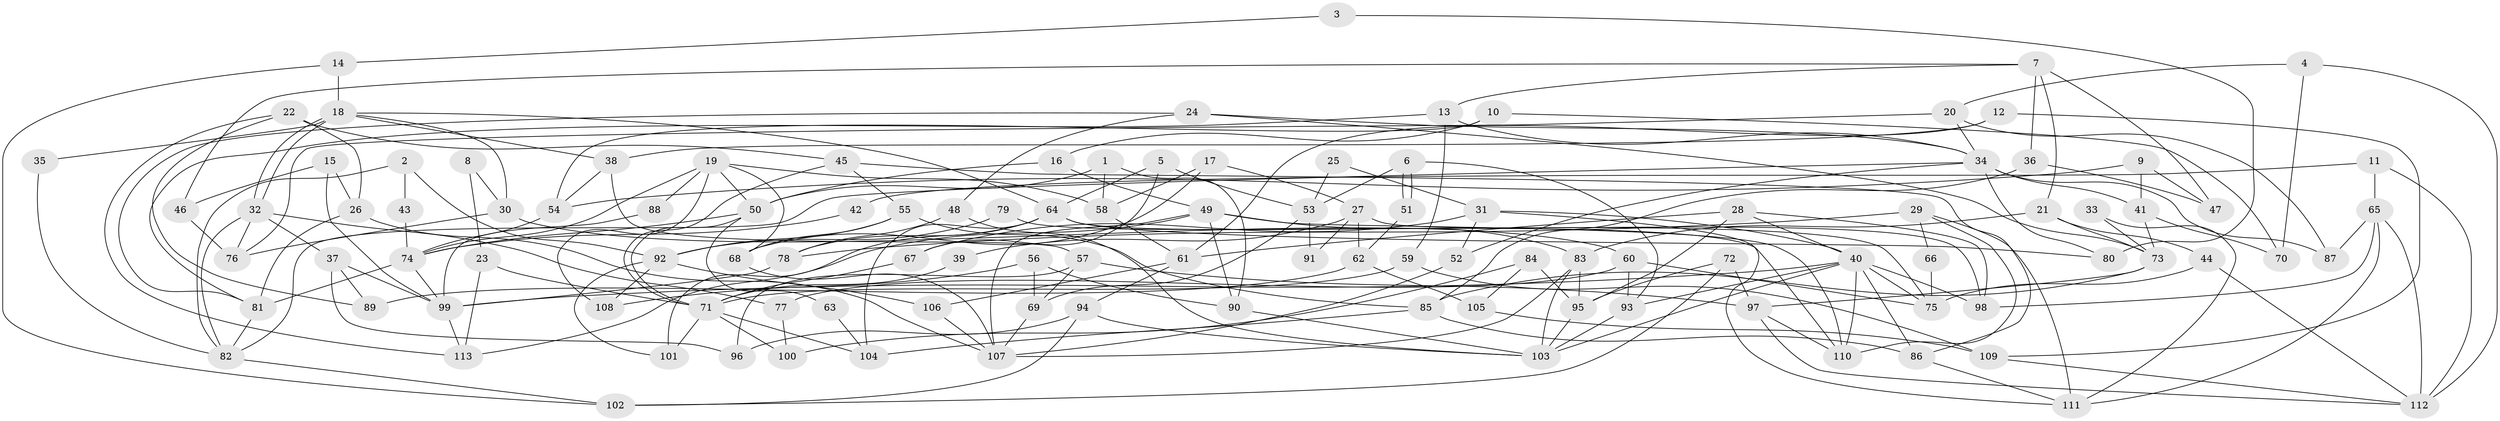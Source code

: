// coarse degree distribution, {2: 0.2, 7: 0.08888888888888889, 10: 0.044444444444444446, 3: 0.15555555555555556, 6: 0.08888888888888889, 9: 0.06666666666666667, 5: 0.06666666666666667, 4: 0.08888888888888889, 13: 0.022222222222222223, 8: 0.08888888888888889, 17: 0.022222222222222223, 16: 0.022222222222222223, 14: 0.022222222222222223, 11: 0.022222222222222223}
// Generated by graph-tools (version 1.1) at 2025/18/03/04/25 18:18:30]
// undirected, 113 vertices, 226 edges
graph export_dot {
graph [start="1"]
  node [color=gray90,style=filled];
  1;
  2;
  3;
  4;
  5;
  6;
  7;
  8;
  9;
  10;
  11;
  12;
  13;
  14;
  15;
  16;
  17;
  18;
  19;
  20;
  21;
  22;
  23;
  24;
  25;
  26;
  27;
  28;
  29;
  30;
  31;
  32;
  33;
  34;
  35;
  36;
  37;
  38;
  39;
  40;
  41;
  42;
  43;
  44;
  45;
  46;
  47;
  48;
  49;
  50;
  51;
  52;
  53;
  54;
  55;
  56;
  57;
  58;
  59;
  60;
  61;
  62;
  63;
  64;
  65;
  66;
  67;
  68;
  69;
  70;
  71;
  72;
  73;
  74;
  75;
  76;
  77;
  78;
  79;
  80;
  81;
  82;
  83;
  84;
  85;
  86;
  87;
  88;
  89;
  90;
  91;
  92;
  93;
  94;
  95;
  96;
  97;
  98;
  99;
  100;
  101;
  102;
  103;
  104;
  105;
  106;
  107;
  108;
  109;
  110;
  111;
  112;
  113;
  1 -- 50;
  1 -- 58;
  1 -- 90;
  2 -- 92;
  2 -- 82;
  2 -- 43;
  3 -- 80;
  3 -- 14;
  4 -- 112;
  4 -- 20;
  4 -- 70;
  5 -- 67;
  5 -- 53;
  5 -- 64;
  6 -- 93;
  6 -- 51;
  6 -- 51;
  6 -- 53;
  7 -- 13;
  7 -- 21;
  7 -- 36;
  7 -- 46;
  7 -- 47;
  8 -- 23;
  8 -- 30;
  9 -- 54;
  9 -- 41;
  9 -- 47;
  10 -- 70;
  10 -- 54;
  10 -- 16;
  11 -- 112;
  11 -- 65;
  11 -- 42;
  12 -- 61;
  12 -- 38;
  12 -- 109;
  13 -- 81;
  13 -- 59;
  13 -- 34;
  14 -- 102;
  14 -- 18;
  15 -- 46;
  15 -- 26;
  15 -- 99;
  16 -- 49;
  16 -- 50;
  17 -- 68;
  17 -- 58;
  17 -- 27;
  18 -- 32;
  18 -- 32;
  18 -- 64;
  18 -- 30;
  18 -- 35;
  18 -- 38;
  19 -- 50;
  19 -- 74;
  19 -- 58;
  19 -- 68;
  19 -- 88;
  19 -- 108;
  20 -- 34;
  20 -- 87;
  20 -- 76;
  21 -- 73;
  21 -- 83;
  21 -- 44;
  22 -- 26;
  22 -- 113;
  22 -- 45;
  22 -- 89;
  23 -- 113;
  23 -- 71;
  24 -- 34;
  24 -- 48;
  24 -- 73;
  24 -- 81;
  25 -- 53;
  25 -- 31;
  26 -- 81;
  26 -- 107;
  27 -- 98;
  27 -- 39;
  27 -- 62;
  27 -- 91;
  28 -- 40;
  28 -- 95;
  28 -- 61;
  28 -- 98;
  29 -- 78;
  29 -- 110;
  29 -- 66;
  29 -- 111;
  30 -- 76;
  30 -- 60;
  31 -- 40;
  31 -- 111;
  31 -- 52;
  31 -- 67;
  32 -- 82;
  32 -- 37;
  32 -- 76;
  32 -- 77;
  33 -- 111;
  33 -- 73;
  34 -- 52;
  34 -- 41;
  34 -- 80;
  34 -- 82;
  34 -- 87;
  35 -- 82;
  36 -- 47;
  36 -- 85;
  37 -- 99;
  37 -- 89;
  37 -- 96;
  38 -- 57;
  38 -- 54;
  39 -- 71;
  40 -- 86;
  40 -- 75;
  40 -- 93;
  40 -- 98;
  40 -- 99;
  40 -- 103;
  40 -- 110;
  41 -- 73;
  41 -- 70;
  42 -- 74;
  43 -- 74;
  44 -- 75;
  44 -- 112;
  45 -- 55;
  45 -- 71;
  45 -- 86;
  46 -- 76;
  48 -- 78;
  48 -- 103;
  49 -- 90;
  49 -- 107;
  49 -- 83;
  49 -- 110;
  49 -- 113;
  50 -- 71;
  50 -- 63;
  50 -- 74;
  51 -- 62;
  52 -- 107;
  53 -- 69;
  53 -- 91;
  54 -- 74;
  55 -- 68;
  55 -- 85;
  55 -- 92;
  56 -- 90;
  56 -- 108;
  56 -- 69;
  57 -- 97;
  57 -- 69;
  57 -- 96;
  58 -- 61;
  59 -- 109;
  59 -- 71;
  60 -- 93;
  60 -- 75;
  60 -- 77;
  61 -- 94;
  61 -- 106;
  62 -- 89;
  62 -- 105;
  63 -- 104;
  64 -- 104;
  64 -- 75;
  64 -- 78;
  64 -- 80;
  64 -- 101;
  65 -- 98;
  65 -- 112;
  65 -- 87;
  65 -- 111;
  66 -- 75;
  67 -- 71;
  68 -- 107;
  69 -- 107;
  71 -- 100;
  71 -- 101;
  71 -- 104;
  72 -- 97;
  72 -- 95;
  72 -- 102;
  73 -- 85;
  73 -- 97;
  74 -- 99;
  74 -- 81;
  77 -- 100;
  78 -- 99;
  79 -- 92;
  79 -- 110;
  81 -- 82;
  82 -- 102;
  83 -- 103;
  83 -- 95;
  83 -- 107;
  84 -- 95;
  84 -- 105;
  84 -- 100;
  85 -- 86;
  85 -- 104;
  86 -- 111;
  88 -- 99;
  90 -- 103;
  92 -- 101;
  92 -- 106;
  92 -- 108;
  93 -- 103;
  94 -- 102;
  94 -- 96;
  94 -- 103;
  95 -- 103;
  97 -- 110;
  97 -- 112;
  99 -- 113;
  105 -- 109;
  106 -- 107;
  109 -- 112;
}
